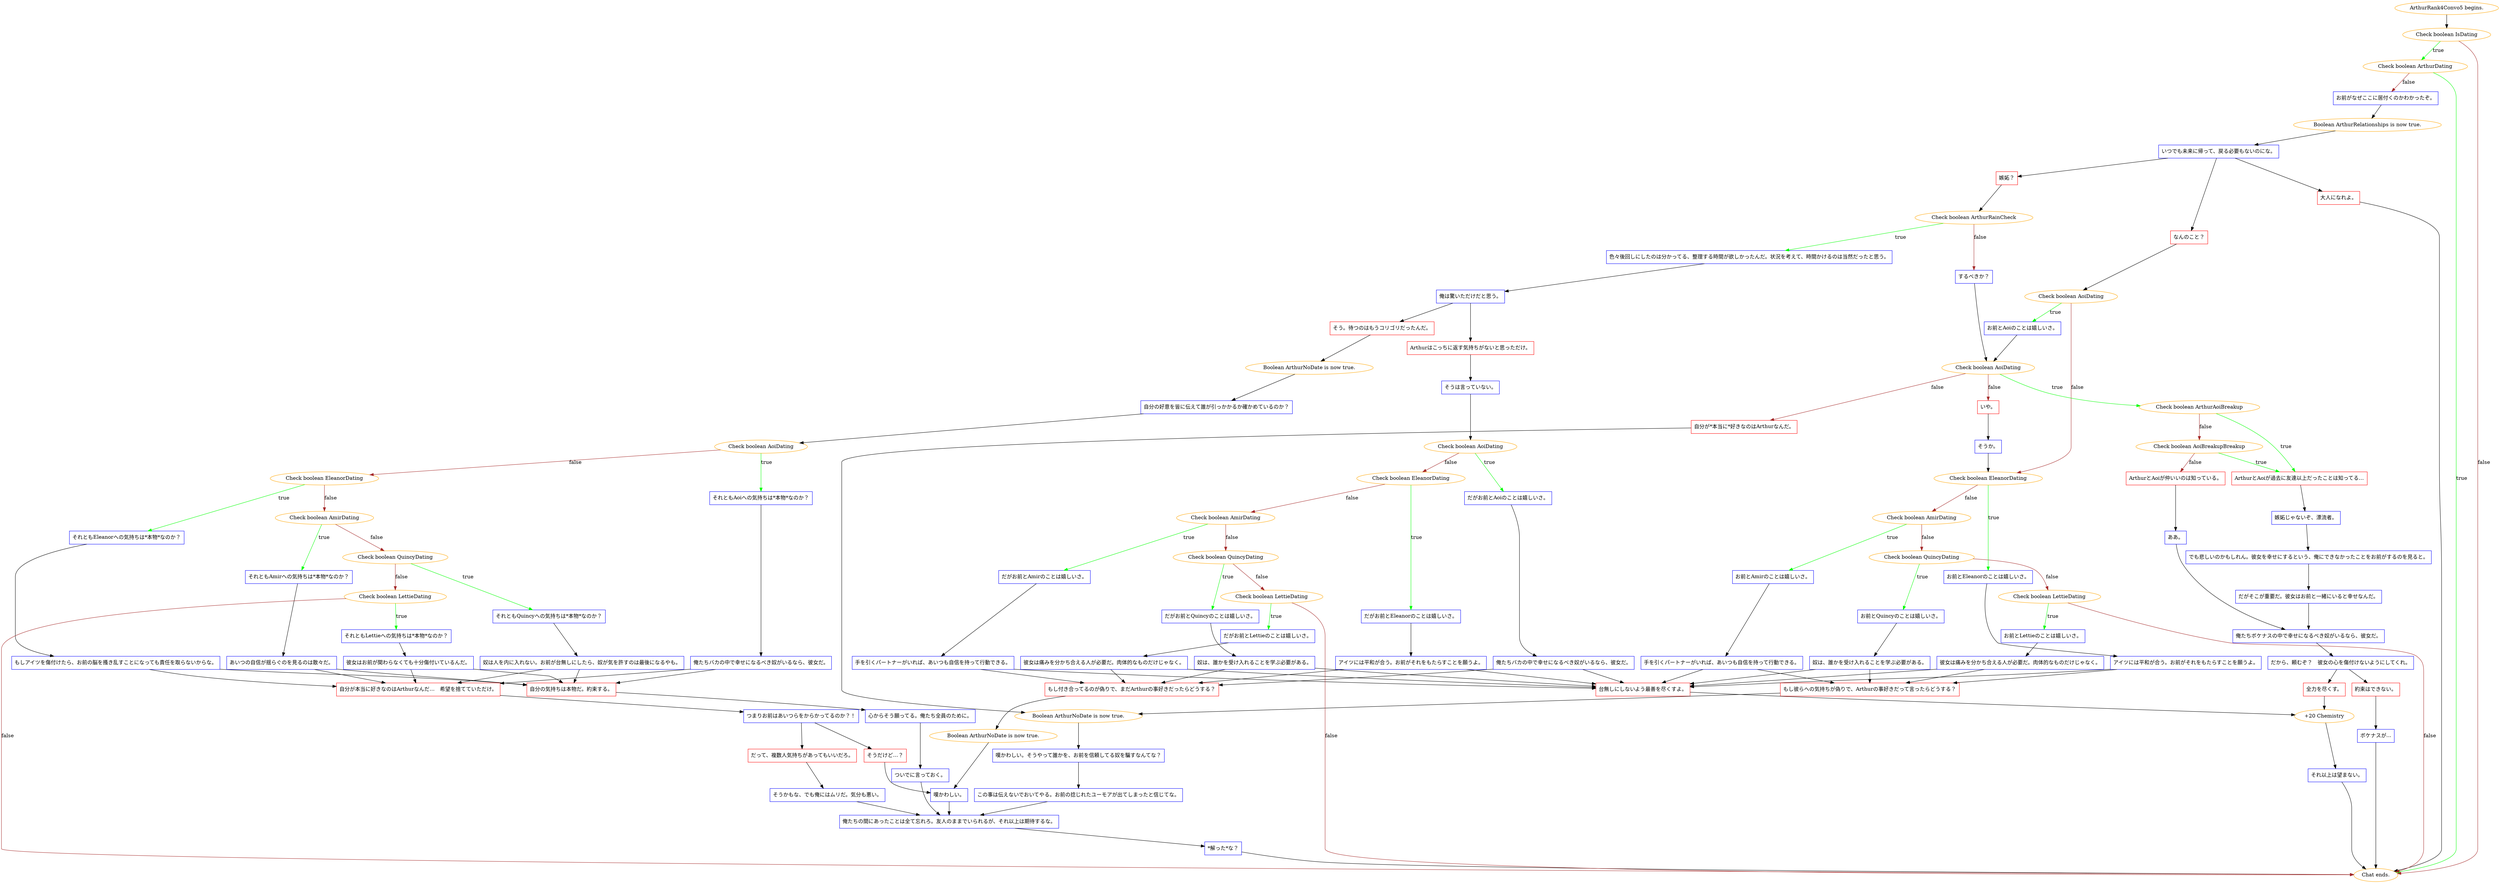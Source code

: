 digraph {
	"ArthurRank4Convo5 begins." [color=orange];
		"ArthurRank4Convo5 begins." -> j2018845881;
	j2018845881 [label="Check boolean IsDating",color=orange];
		j2018845881 -> j2993237603 [label=true,color=green];
		j2018845881 -> "Chat ends." [label=false,color=brown];
	j2993237603 [label="Check boolean ArthurDating",color=orange];
		j2993237603 -> "Chat ends." [label=true,color=green];
		j2993237603 -> j3887725373 [label=false,color=brown];
	"Chat ends." [color=orange];
	j3887725373 [label="お前がなぜここに居付くのかわかったぞ。",shape=box,color=blue];
		j3887725373 -> j3885280598;
	j3885280598 [label="Boolean ArthurRelationships is now true.",color=orange];
		j3885280598 -> j1290047065;
	j1290047065 [label="いつでも未来に帰って、戻る必要もないのにな。",shape=box,color=blue];
		j1290047065 -> j3944401008;
		j1290047065 -> j2282285100;
		j1290047065 -> j656456603;
	j3944401008 [label="大人になれよ。",shape=box,color=red];
		j3944401008 -> "Chat ends.";
	j2282285100 [label="嫉妬？",shape=box,color=red];
		j2282285100 -> j1876090925;
	j656456603 [label="なんのこと？",shape=box,color=red];
		j656456603 -> j3574252422;
	j1876090925 [label="Check boolean ArthurRainCheck",color=orange];
		j1876090925 -> j55968187 [label=true,color=green];
		j1876090925 -> j3057851091 [label=false,color=brown];
	j3574252422 [label="Check boolean AoiDating",color=orange];
		j3574252422 -> j2756568100 [label=true,color=green];
		j3574252422 -> j1759626161 [label=false,color=brown];
	j55968187 [label="色々後回しにしたのは分かってる、整理する時間が欲しかったんだ。状況を考えて、時間かけるのは当然だったと思う。",shape=box,color=blue];
		j55968187 -> j2946438631;
	j3057851091 [label="するべきか？",shape=box,color=blue];
		j3057851091 -> j2279261553;
	j2756568100 [label="お前とAoiのことは嬉しいさ。",shape=box,color=blue];
		j2756568100 -> j2279261553;
	j1759626161 [label="Check boolean EleanorDating",color=orange];
		j1759626161 -> j3993384130 [label=true,color=green];
		j1759626161 -> j4274557196 [label=false,color=brown];
	j2946438631 [label="俺は驚いただけだと思う。",shape=box,color=blue];
		j2946438631 -> j567193005;
		j2946438631 -> j3912509373;
	j2279261553 [label="Check boolean AoiDating",color=orange];
		j2279261553 -> j1863277533 [label=true,color=green];
		j2279261553 -> j2182422208 [label=false,color=brown];
		j2279261553 -> j3580294512 [label=false,color=brown];
	j3993384130 [label="お前とEleanorのことは嬉しいさ。",shape=box,color=blue];
		j3993384130 -> j2690944881;
	j4274557196 [label="Check boolean AmirDating",color=orange];
		j4274557196 -> j2073019885 [label=true,color=green];
		j4274557196 -> j1675108729 [label=false,color=brown];
	j567193005 [label="Arthurはこっちに返す気持ちがないと思っただけ。",shape=box,color=red];
		j567193005 -> j1158847044;
	j3912509373 [label="そう。待つのはもうコリゴリだったんだ。",shape=box,color=red];
		j3912509373 -> j2205705480;
	j1863277533 [label="Check boolean ArthurAoiBreakup",color=orange];
		j1863277533 -> j1201101701 [label=true,color=green];
		j1863277533 -> j1641706424 [label=false,color=brown];
	j2182422208 [label="いや。",shape=box,color=red];
		j2182422208 -> j2874733673;
	j3580294512 [label="自分が*本当に*好きなのはArthurなんだ。",shape=box,color=red];
		j3580294512 -> j3014351865;
	j2690944881 [label="アイツには平和が合う。お前がそれをもたらすことを願うよ。",shape=box,color=blue];
		j2690944881 -> j2975401875;
		j2690944881 -> j55233426;
	j2073019885 [label="お前とAmirのことは嬉しいさ。",shape=box,color=blue];
		j2073019885 -> j1165565186;
	j1675108729 [label="Check boolean QuincyDating",color=orange];
		j1675108729 -> j2133279090 [label=true,color=green];
		j1675108729 -> j3895399393 [label=false,color=brown];
	j1158847044 [label="そうは言っていない。",shape=box,color=blue];
		j1158847044 -> j1292584064;
	j2205705480 [label="Boolean ArthurNoDate is now true.",color=orange];
		j2205705480 -> j467196506;
	j1201101701 [label="ArthurとAoiが過去に友達以上だったことは知ってる…",shape=box,color=red];
		j1201101701 -> j3517076327;
	j1641706424 [label="Check boolean AoiBreakupBreakup",color=orange];
		j1641706424 -> j1201101701 [label=true,color=green];
		j1641706424 -> j413568074 [label=false,color=brown];
	j2874733673 [label="そうか。",shape=box,color=blue];
		j2874733673 -> j1759626161;
	j3014351865 [label="Boolean ArthurNoDate is now true.",color=orange];
		j3014351865 -> j1457395331;
	j2975401875 [label="台無しにしないよう最善を尽くすよ。",shape=box,color=red];
		j2975401875 -> j520656182;
	j55233426 [label="もし彼らへの気持ちが偽りで、Arthurの事好きだって言ったらどうする？",shape=box,color=red];
		j55233426 -> j3014351865;
	j1165565186 [label="手を引くパートナーがいれば、あいつも自信を持って行動できる。",shape=box,color=blue];
		j1165565186 -> j2975401875;
		j1165565186 -> j55233426;
	j2133279090 [label="お前とQuincyのことは嬉しいさ。",shape=box,color=blue];
		j2133279090 -> j1888418961;
	j3895399393 [label="Check boolean LettieDating",color=orange];
		j3895399393 -> j3111901351 [label=true,color=green];
		j3895399393 -> "Chat ends." [label=false,color=brown];
	j1292584064 [label="Check boolean AoiDating",color=orange];
		j1292584064 -> j297376001 [label=true,color=green];
		j1292584064 -> j1044422633 [label=false,color=brown];
	j467196506 [label="自分の好意を皆に伝えて誰が引っかかるか確かめているのか？",shape=box,color=blue];
		j467196506 -> j2578975380;
	j3517076327 [label="嫉妬じゃないぞ、漂流者。",shape=box,color=blue];
		j3517076327 -> j958437057;
	j413568074 [label="ArthurとAoiが仲いいのは知っている。",shape=box,color=red];
		j413568074 -> j2046038543;
	j1457395331 [label="嘆かわしい。そうやって誰かを、お前を信頼してる奴を騙すなんてな？",shape=box,color=blue];
		j1457395331 -> j1742846481;
	j520656182 [label="+20 Chemistry",color=orange];
		j520656182 -> j1998386194;
	j1888418961 [label="奴は、誰かを受け入れることを学ぶ必要がある。",shape=box,color=blue];
		j1888418961 -> j2975401875;
		j1888418961 -> j55233426;
	j3111901351 [label="お前とLettieのことは嬉しいさ。",shape=box,color=blue];
		j3111901351 -> j1465190852;
	j297376001 [label="だがお前とAoiのことは嬉しいさ。",shape=box,color=blue];
		j297376001 -> j2479823168;
	j1044422633 [label="Check boolean EleanorDating",color=orange];
		j1044422633 -> j3716068568 [label=true,color=green];
		j1044422633 -> j2191467577 [label=false,color=brown];
	j2578975380 [label="Check boolean AoiDating",color=orange];
		j2578975380 -> j1294128589 [label=true,color=green];
		j2578975380 -> j1553816266 [label=false,color=brown];
	j958437057 [label="でも悲しいのかもしれん。彼女を幸せにするという、俺にできなかったことをお前がするのを見ると。",shape=box,color=blue];
		j958437057 -> j570674145;
	j2046038543 [label="ああ。",shape=box,color=blue];
		j2046038543 -> j638498758;
	j1742846481 [label="この事は伝えないでおいてやる。お前の捻じれたユーモアが出てしまったと信じてな。",shape=box,color=blue];
		j1742846481 -> j31346480;
	j1998386194 [label="それ以上は望まない。",shape=box,color=blue];
		j1998386194 -> "Chat ends.";
	j1465190852 [label="彼女は痛みを分かち合える人が必要だ。肉体的なものだけじゃなく。",shape=box,color=blue];
		j1465190852 -> j2975401875;
		j1465190852 -> j55233426;
	j2479823168 [label="俺たちバカの中で幸せになるべき奴がいるなら、彼女だ。",shape=box,color=blue];
		j2479823168 -> j2975401875;
		j2479823168 -> j4150194910;
	j3716068568 [label="だがお前とEleanorのことは嬉しいさ。",shape=box,color=blue];
		j3716068568 -> j4035058314;
	j2191467577 [label="Check boolean AmirDating",color=orange];
		j2191467577 -> j222136174 [label=true,color=green];
		j2191467577 -> j3786569169 [label=false,color=brown];
	j1294128589 [label="それともAoiへの気持ちは*本物*なのか？",shape=box,color=blue];
		j1294128589 -> j4041411078;
	j1553816266 [label="Check boolean EleanorDating",color=orange];
		j1553816266 -> j138683656 [label=true,color=green];
		j1553816266 -> j2704905820 [label=false,color=brown];
	j570674145 [label="だがそこが重要だ。彼女はお前と一緒にいると幸せなんだ。",shape=box,color=blue];
		j570674145 -> j638498758;
	j638498758 [label="俺たちボケナスの中で幸せになるべき奴がいるなら、彼女だ。",shape=box,color=blue];
		j638498758 -> j4232322490;
	j31346480 [label="俺たちの間にあったことは全て忘れろ。友人のままでいられるが、それ以上は期待するな。",shape=box,color=blue];
		j31346480 -> j3498847408;
	j4150194910 [label="もし付き合ってるのが偽りで、まだArthurの事好きだったらどうする？",shape=box,color=red];
		j4150194910 -> j3436176571;
	j4035058314 [label="アイツには平和が合う。お前がそれをもたらすことを願うよ。",shape=box,color=blue];
		j4035058314 -> j2975401875;
		j4035058314 -> j4150194910;
	j222136174 [label="だがお前とAmirのことは嬉しいさ。",shape=box,color=blue];
		j222136174 -> j4030484133;
	j3786569169 [label="Check boolean QuincyDating",color=orange];
		j3786569169 -> j103747665 [label=true,color=green];
		j3786569169 -> j500909637 [label=false,color=brown];
	j4041411078 [label="俺たちバカの中で幸せになるべき奴がいるなら、彼女だ。",shape=box,color=blue];
		j4041411078 -> j2604253424;
		j4041411078 -> j2448273418;
	j138683656 [label="それともEleanorへの気持ちは*本物*なのか？",shape=box,color=blue];
		j138683656 -> j1689824597;
	j2704905820 [label="Check boolean AmirDating",color=orange];
		j2704905820 -> j857483998 [label=true,color=green];
		j2704905820 -> j1535484838 [label=false,color=brown];
	j4232322490 [label="だから、頼むぞ？　彼女の心を傷付けないようにしてくれ。",shape=box,color=blue];
		j4232322490 -> j1837128370;
		j4232322490 -> j3448399978;
	j3498847408 [label="*解った*な？",shape=box,color=blue];
		j3498847408 -> "Chat ends.";
	j3436176571 [label="Boolean ArthurNoDate is now true.",color=orange];
		j3436176571 -> j327925888;
	j4030484133 [label="手を引くパートナーがいれば、あいつも自信を持って行動できる。",shape=box,color=blue];
		j4030484133 -> j2975401875;
		j4030484133 -> j4150194910;
	j103747665 [label="だがお前とQuincyのことは嬉しいさ。",shape=box,color=blue];
		j103747665 -> j908271172;
	j500909637 [label="Check boolean LettieDating",color=orange];
		j500909637 -> j1335960327 [label=true,color=green];
		j500909637 -> "Chat ends." [label=false,color=brown];
	j2604253424 [label="自分の気持ちは本物だ。約束する。",shape=box,color=red];
		j2604253424 -> j569389316;
	j2448273418 [label="自分が本当に好きなのはArthurなんだ…　希望を捨てていただけ。",shape=box,color=red];
		j2448273418 -> j3354157715;
	j1689824597 [label="もしアイツを傷付けたら、お前の脳を搔き乱すことになっても責任を取らないからな。",shape=box,color=blue];
		j1689824597 -> j2604253424;
		j1689824597 -> j2448273418;
	j857483998 [label="それともAmirへの気持ちは*本物*なのか？",shape=box,color=blue];
		j857483998 -> j3897284272;
	j1535484838 [label="Check boolean QuincyDating",color=orange];
		j1535484838 -> j220329583 [label=true,color=green];
		j1535484838 -> j2093702655 [label=false,color=brown];
	j1837128370 [label="全力を尽くす。",shape=box,color=red];
		j1837128370 -> j520656182;
	j3448399978 [label="約束はできない。",shape=box,color=red];
		j3448399978 -> j545032148;
	j327925888 [label="嘆かわしい。",shape=box,color=blue];
		j327925888 -> j31346480;
	j908271172 [label="奴は、誰かを受け入れることを学ぶ必要がある。",shape=box,color=blue];
		j908271172 -> j2975401875;
		j908271172 -> j4150194910;
	j1335960327 [label="だがお前とLettieのことは嬉しいさ。",shape=box,color=blue];
		j1335960327 -> j1121169949;
	j569389316 [label="心からそう願ってる。俺たち全員のために。",shape=box,color=blue];
		j569389316 -> j2171954360;
	j3354157715 [label="つまりお前はあいつらをからかってるのか？！",shape=box,color=blue];
		j3354157715 -> j338016344;
		j3354157715 -> j2576252456;
	j3897284272 [label="あいつの自信が揺らぐのを見るのは散々だ。",shape=box,color=blue];
		j3897284272 -> j2604253424;
		j3897284272 -> j2448273418;
	j220329583 [label="それともQuincyへの気持ちは*本物*なのか？",shape=box,color=blue];
		j220329583 -> j2673248617;
	j2093702655 [label="Check boolean LettieDating",color=orange];
		j2093702655 -> j2338695448 [label=true,color=green];
		j2093702655 -> "Chat ends." [label=false,color=brown];
	j545032148 [label="ボケナスが...",shape=box,color=blue];
		j545032148 -> "Chat ends.";
	j1121169949 [label="彼女は痛みを分かち合える人が必要だ。肉体的なものだけじゃなく。",shape=box,color=blue];
		j1121169949 -> j2975401875;
		j1121169949 -> j4150194910;
	j2171954360 [label="ついでに言っておく。",shape=box,color=blue];
		j2171954360 -> j31346480;
	j338016344 [label="だって、複数人気持ちがあってもいいだろ。",shape=box,color=red];
		j338016344 -> j703399743;
	j2576252456 [label="そうだけど…？",shape=box,color=red];
		j2576252456 -> j327925888;
	j2673248617 [label="奴は人を内に入れない。お前が台無しにしたら、奴が気を許すのは最後になるやも。",shape=box,color=blue];
		j2673248617 -> j2604253424;
		j2673248617 -> j2448273418;
	j2338695448 [label="それともLettieへの気持ちは*本物*なのか？",shape=box,color=blue];
		j2338695448 -> j612780078;
	j703399743 [label="そうかもな、でも俺にはムリだ。気分も悪い。",shape=box,color=blue];
		j703399743 -> j31346480;
	j612780078 [label="彼女はお前が関わらなくても十分傷付いているんだ。",shape=box,color=blue];
		j612780078 -> j2604253424;
		j612780078 -> j2448273418;
}